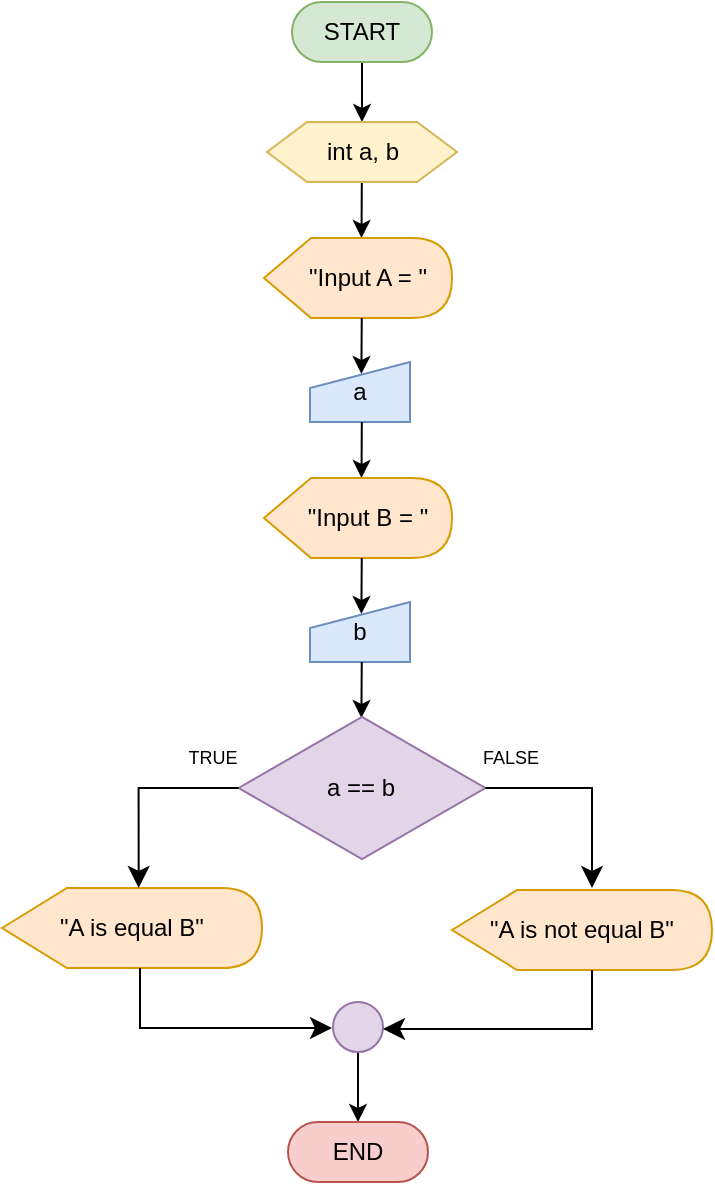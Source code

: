 <mxfile>
    <diagram id="ee_vq7kWK6rEqI_DxcDo" name="Page-1">
        <mxGraphModel dx="884" dy="863" grid="0" gridSize="10" guides="1" tooltips="1" connect="1" arrows="1" fold="1" page="1" pageScale="1" pageWidth="827" pageHeight="1169" background="#ffffff" math="0" shadow="0">
            <root>
                <mxCell id="0"/>
                <mxCell id="1" parent="0"/>
                <mxCell id="8" style="edgeStyle=none;html=1;entryX=0.5;entryY=0;entryDx=0;entryDy=0;fontColor=#000000;strokeColor=#000000;strokeWidth=1;" parent="1" source="6" target="7" edge="1">
                    <mxGeometry relative="1" as="geometry"/>
                </mxCell>
                <mxCell id="6" value="&lt;font color=&quot;#000000&quot;&gt;START&lt;/font&gt;" style="rounded=1;whiteSpace=wrap;html=1;fillColor=#d5e8d4;strokeColor=#82b366;glass=0;shadow=0;arcSize=50;imageHeight=24;" parent="1" vertex="1">
                    <mxGeometry x="380" y="100" width="70" height="30" as="geometry"/>
                </mxCell>
                <mxCell id="16" style="edgeStyle=none;html=1;entryX=0;entryY=0;entryDx=48.75;entryDy=0;entryPerimeter=0;strokeColor=#000000;strokeWidth=1;fontColor=#000000;" parent="1" source="7" target="9" edge="1">
                    <mxGeometry relative="1" as="geometry"/>
                </mxCell>
                <mxCell id="7" value="&lt;font color=&quot;#000000&quot;&gt;int a, b&lt;/font&gt;" style="shape=hexagon;perimeter=hexagonPerimeter2;whiteSpace=wrap;html=1;fixedSize=1;fillColor=#fff2cc;strokeColor=#d6b656;" parent="1" vertex="1">
                    <mxGeometry x="367.5" y="160" width="95" height="30" as="geometry"/>
                </mxCell>
                <mxCell id="9" value="&lt;font color=&quot;#000000&quot;&gt;&amp;nbsp; &amp;nbsp;&quot;Input A = &quot;&lt;/font&gt;" style="shape=display;whiteSpace=wrap;html=1;rounded=1;shadow=0;glass=0;sketch=0;fillColor=#ffe6cc;strokeColor=#d79b00;" parent="1" vertex="1">
                    <mxGeometry x="366" y="218" width="94" height="40" as="geometry"/>
                </mxCell>
                <mxCell id="11" value="&lt;font color=&quot;#000000&quot;&gt;a&lt;/font&gt;" style="shape=manualInput;whiteSpace=wrap;html=1;rounded=0;shadow=0;glass=0;sketch=0;fillColor=#dae8fc;strokeColor=#6c8ebf;size=13;" parent="1" vertex="1">
                    <mxGeometry x="389" y="280" width="50" height="30" as="geometry"/>
                </mxCell>
                <mxCell id="20" style="edgeStyle=none;html=1;entryX=0;entryY=0;entryDx=48.75;entryDy=0;entryPerimeter=0;strokeColor=#000000;strokeWidth=1;fontColor=#000000;" parent="1" edge="1">
                    <mxGeometry relative="1" as="geometry">
                        <mxPoint x="414.873" y="258" as="sourcePoint"/>
                        <mxPoint x="414.71" y="286" as="targetPoint"/>
                    </mxGeometry>
                </mxCell>
                <mxCell id="21" style="edgeStyle=none;html=1;entryX=0;entryY=0;entryDx=48.75;entryDy=0;entryPerimeter=0;strokeColor=#000000;strokeWidth=1;fontColor=#000000;" parent="1" target="22" edge="1">
                    <mxGeometry relative="1" as="geometry">
                        <mxPoint x="414.913" y="310" as="sourcePoint"/>
                    </mxGeometry>
                </mxCell>
                <mxCell id="22" value="&lt;font color=&quot;#000000&quot;&gt;&amp;nbsp; &amp;nbsp;&quot;Input B = &quot;&lt;/font&gt;" style="shape=display;whiteSpace=wrap;html=1;rounded=1;shadow=0;glass=0;sketch=0;fillColor=#ffe6cc;strokeColor=#d79b00;" parent="1" vertex="1">
                    <mxGeometry x="366" y="338" width="94" height="40" as="geometry"/>
                </mxCell>
                <mxCell id="23" value="&lt;font color=&quot;#000000&quot;&gt;b&lt;/font&gt;" style="shape=manualInput;whiteSpace=wrap;html=1;rounded=0;shadow=0;glass=0;sketch=0;fillColor=#dae8fc;strokeColor=#6c8ebf;size=13;" parent="1" vertex="1">
                    <mxGeometry x="389" y="400" width="50" height="30" as="geometry"/>
                </mxCell>
                <mxCell id="24" style="edgeStyle=none;html=1;entryX=0;entryY=0;entryDx=48.75;entryDy=0;entryPerimeter=0;strokeColor=#000000;strokeWidth=1;fontColor=#000000;" parent="1" edge="1">
                    <mxGeometry relative="1" as="geometry">
                        <mxPoint x="414.873" y="378" as="sourcePoint"/>
                        <mxPoint x="414.71" y="406" as="targetPoint"/>
                    </mxGeometry>
                </mxCell>
                <mxCell id="26" style="edgeStyle=none;html=1;entryX=0;entryY=0;entryDx=48.75;entryDy=0;entryPerimeter=0;strokeColor=#000000;strokeWidth=1;fontColor=#000000;" parent="1" edge="1">
                    <mxGeometry relative="1" as="geometry">
                        <mxPoint x="414.873" y="430" as="sourcePoint"/>
                        <mxPoint x="414.71" y="458" as="targetPoint"/>
                    </mxGeometry>
                </mxCell>
                <mxCell id="27" value="&lt;font color=&quot;#000000&quot;&gt;a == b&lt;/font&gt;" style="html=1;whiteSpace=wrap;aspect=fixed;shape=isoRectangle;rounded=0;shadow=0;glass=0;sketch=0;fillColor=#e1d5e7;strokeColor=#9673a6;" parent="1" vertex="1">
                    <mxGeometry x="353.34" y="456" width="123.33" height="74" as="geometry"/>
                </mxCell>
                <mxCell id="29" value="&lt;font color=&quot;#000000&quot;&gt;&quot;A is equal B&quot;&lt;/font&gt;" style="shape=display;whiteSpace=wrap;html=1;rounded=1;shadow=0;glass=0;sketch=0;fillColor=#ffe6cc;strokeColor=#d79b00;" parent="1" vertex="1">
                    <mxGeometry x="235" y="543" width="130" height="40" as="geometry"/>
                </mxCell>
                <mxCell id="30" value="&lt;span style=&quot;color: rgb(0, 0, 0);&quot;&gt;&quot;A is not equal B&quot;&lt;/span&gt;" style="shape=display;whiteSpace=wrap;html=1;rounded=1;shadow=0;glass=0;sketch=0;fillColor=#ffe6cc;strokeColor=#d79b00;" parent="1" vertex="1">
                    <mxGeometry x="460" y="544" width="130" height="40" as="geometry"/>
                </mxCell>
                <mxCell id="32" value="" style="edgeStyle=segmentEdgeStyle;endArrow=classic;html=1;curved=0;rounded=0;endSize=8;startSize=8;strokeColor=#000000;strokeWidth=1;fontColor=#000000;" parent="1" edge="1">
                    <mxGeometry width="50" height="50" relative="1" as="geometry">
                        <mxPoint x="353.34" y="493" as="sourcePoint"/>
                        <mxPoint x="303.34" y="543" as="targetPoint"/>
                    </mxGeometry>
                </mxCell>
                <mxCell id="33" value="" style="edgeStyle=segmentEdgeStyle;endArrow=classic;html=1;curved=0;rounded=0;endSize=8;startSize=8;strokeColor=#000000;strokeWidth=1;fontColor=#000000;" parent="1" edge="1">
                    <mxGeometry width="50" height="50" relative="1" as="geometry">
                        <mxPoint x="476.67" y="493" as="sourcePoint"/>
                        <mxPoint x="530" y="543" as="targetPoint"/>
                        <Array as="points">
                            <mxPoint x="530" y="493"/>
                            <mxPoint x="530" y="543"/>
                        </Array>
                    </mxGeometry>
                </mxCell>
                <mxCell id="39" style="edgeStyle=none;html=1;strokeColor=#000000;strokeWidth=1;fontColor=#000000;" parent="1" source="35" edge="1">
                    <mxGeometry relative="1" as="geometry">
                        <mxPoint x="413" y="660" as="targetPoint"/>
                    </mxGeometry>
                </mxCell>
                <mxCell id="35" value="" style="ellipse;whiteSpace=wrap;html=1;aspect=fixed;rounded=0;shadow=0;glass=0;sketch=0;fillColor=#e1d5e7;strokeColor=#9673a6;" parent="1" vertex="1">
                    <mxGeometry x="400.5" y="600" width="25" height="25" as="geometry"/>
                </mxCell>
                <mxCell id="36" value="" style="edgeStyle=segmentEdgeStyle;endArrow=classic;html=1;curved=0;rounded=0;endSize=8;startSize=8;strokeColor=#000000;strokeWidth=1;fontColor=#000000;" parent="1" edge="1">
                    <mxGeometry width="50" height="50" relative="1" as="geometry">
                        <mxPoint x="304" y="583" as="sourcePoint"/>
                        <mxPoint x="400" y="613" as="targetPoint"/>
                        <Array as="points">
                            <mxPoint x="304" y="593"/>
                            <mxPoint x="304" y="613"/>
                        </Array>
                    </mxGeometry>
                </mxCell>
                <mxCell id="38" value="" style="edgeStyle=segmentEdgeStyle;endArrow=classic;html=1;curved=0;rounded=0;endSize=8;startSize=8;strokeColor=#000000;strokeWidth=1;fontColor=#000000;entryX=1;entryY=0.5;entryDx=0;entryDy=0;" parent="1" edge="1">
                    <mxGeometry width="50" height="50" relative="1" as="geometry">
                        <mxPoint x="530" y="584.0" as="sourcePoint"/>
                        <mxPoint x="425.5" y="613.5" as="targetPoint"/>
                        <Array as="points">
                            <mxPoint x="530" y="614"/>
                        </Array>
                    </mxGeometry>
                </mxCell>
                <mxCell id="40" value="&lt;font color=&quot;#000000&quot;&gt;END&lt;/font&gt;" style="rounded=1;whiteSpace=wrap;html=1;fillColor=#f8cecc;strokeColor=#b85450;glass=0;shadow=0;arcSize=50;imageHeight=24;" parent="1" vertex="1">
                    <mxGeometry x="378" y="660" width="70" height="30" as="geometry"/>
                </mxCell>
                <mxCell id="41" value="&lt;font style=&quot;font-size: 9px;&quot; color=&quot;#000000&quot;&gt;TRUE&lt;/font&gt;" style="text;html=1;align=center;verticalAlign=middle;resizable=0;points=[];autosize=1;strokeColor=none;fillColor=none;" vertex="1" parent="1">
                    <mxGeometry x="318" y="464" width="43" height="26" as="geometry"/>
                </mxCell>
                <mxCell id="42" value="&lt;font style=&quot;font-size: 9px;&quot; color=&quot;#000000&quot;&gt;FALSE&lt;/font&gt;" style="text;html=1;align=center;verticalAlign=middle;resizable=0;points=[];autosize=1;strokeColor=none;fillColor=none;" vertex="1" parent="1">
                    <mxGeometry x="465.5" y="464" width="46" height="26" as="geometry"/>
                </mxCell>
            </root>
        </mxGraphModel>
    </diagram>
</mxfile>